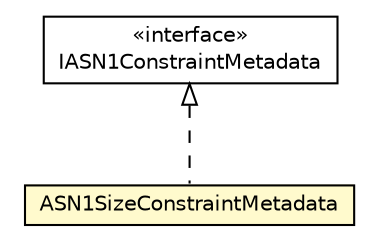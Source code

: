 #!/usr/local/bin/dot
#
# Class diagram 
# Generated by UMLGraph version R5_6-24-gf6e263 (http://www.umlgraph.org/)
#

digraph G {
	edge [fontname="Helvetica",fontsize=10,labelfontname="Helvetica",labelfontsize=10];
	node [fontname="Helvetica",fontsize=10,shape=plaintext];
	nodesep=0.25;
	ranksep=0.5;
	// org.universAAL.lddi.lib.ieeex73std.org.bn.metadata.constraints.ASN1SizeConstraintMetadata
	c68237 [label=<<table title="org.universAAL.lddi.lib.ieeex73std.org.bn.metadata.constraints.ASN1SizeConstraintMetadata" border="0" cellborder="1" cellspacing="0" cellpadding="2" port="p" bgcolor="lemonChiffon" href="./ASN1SizeConstraintMetadata.html">
		<tr><td><table border="0" cellspacing="0" cellpadding="1">
<tr><td align="center" balign="center"> ASN1SizeConstraintMetadata </td></tr>
		</table></td></tr>
		</table>>, URL="./ASN1SizeConstraintMetadata.html", fontname="Helvetica", fontcolor="black", fontsize=10.0];
	// org.universAAL.lddi.lib.ieeex73std.org.bn.metadata.constraints.IASN1ConstraintMetadata
	c68239 [label=<<table title="org.universAAL.lddi.lib.ieeex73std.org.bn.metadata.constraints.IASN1ConstraintMetadata" border="0" cellborder="1" cellspacing="0" cellpadding="2" port="p" href="./IASN1ConstraintMetadata.html">
		<tr><td><table border="0" cellspacing="0" cellpadding="1">
<tr><td align="center" balign="center"> &#171;interface&#187; </td></tr>
<tr><td align="center" balign="center"> IASN1ConstraintMetadata </td></tr>
		</table></td></tr>
		</table>>, URL="./IASN1ConstraintMetadata.html", fontname="Helvetica", fontcolor="black", fontsize=10.0];
	//org.universAAL.lddi.lib.ieeex73std.org.bn.metadata.constraints.ASN1SizeConstraintMetadata implements org.universAAL.lddi.lib.ieeex73std.org.bn.metadata.constraints.IASN1ConstraintMetadata
	c68239:p -> c68237:p [dir=back,arrowtail=empty,style=dashed];
}

